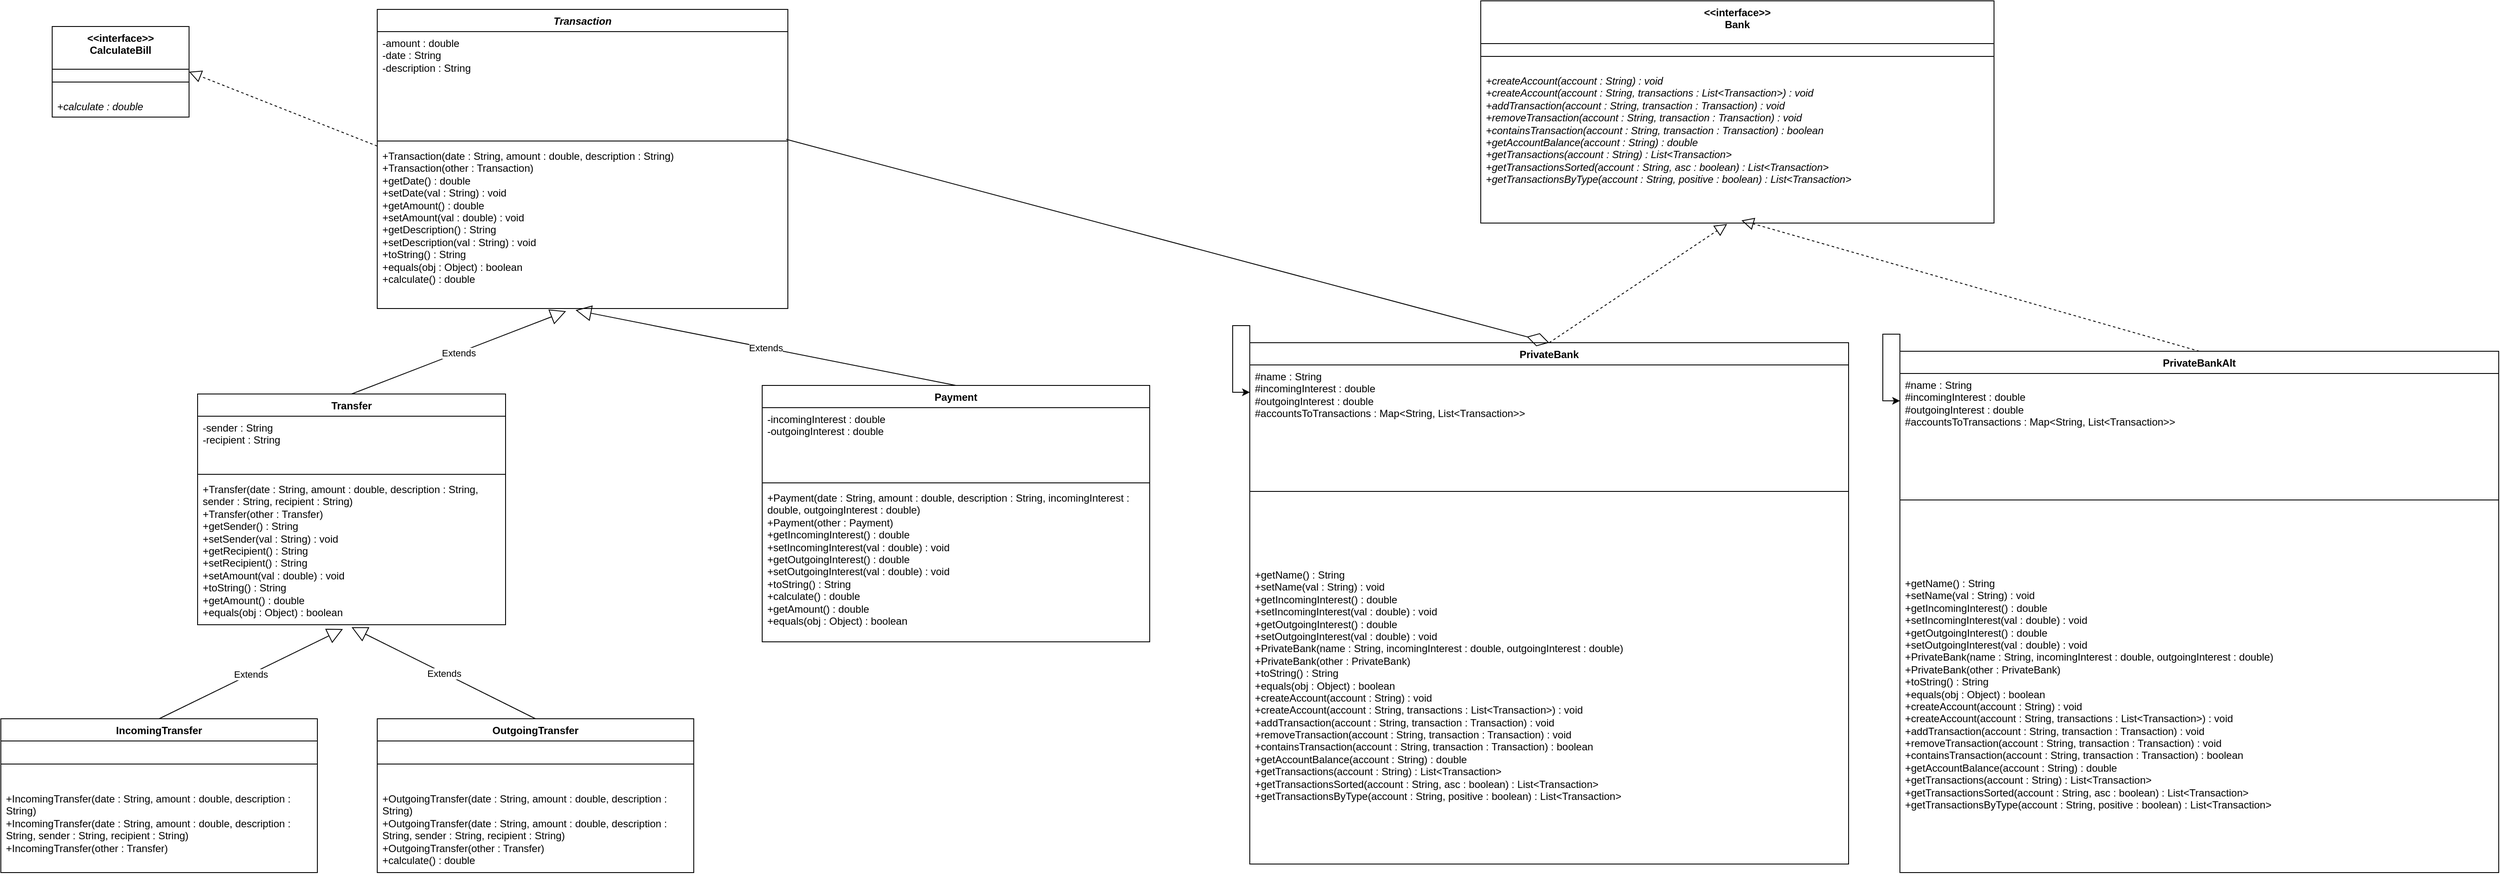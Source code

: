 <mxfile version="24.8.4">
  <diagram name="Seite-1" id="N-1mJAtGzH2dnf0SG0BH">
    <mxGraphModel dx="1434" dy="827" grid="1" gridSize="10" guides="1" tooltips="1" connect="1" arrows="1" fold="1" page="1" pageScale="1" pageWidth="827" pageHeight="1169" math="0" shadow="0">
      <root>
        <mxCell id="0" />
        <mxCell id="1" parent="0" />
        <mxCell id="rgswjQ2tkkSFu81HH5ei-1" value="&amp;lt;&amp;lt;interface&amp;gt;&amp;gt;&lt;div&gt;CalculateBill&lt;/div&gt;" style="swimlane;fontStyle=1;align=center;verticalAlign=top;childLayout=stackLayout;horizontal=1;startSize=50;horizontalStack=0;resizeParent=1;resizeParentMax=0;resizeLast=0;collapsible=1;marginBottom=0;whiteSpace=wrap;html=1;" vertex="1" parent="1">
          <mxGeometry x="80" y="100" width="160" height="106" as="geometry" />
        </mxCell>
        <mxCell id="rgswjQ2tkkSFu81HH5ei-3" value="" style="line;strokeWidth=1;fillColor=none;align=left;verticalAlign=middle;spacingTop=-1;spacingLeft=3;spacingRight=3;rotatable=0;labelPosition=right;points=[];portConstraint=eastwest;strokeColor=inherit;" vertex="1" parent="rgswjQ2tkkSFu81HH5ei-1">
          <mxGeometry y="50" width="160" height="30" as="geometry" />
        </mxCell>
        <mxCell id="rgswjQ2tkkSFu81HH5ei-4" value="+&lt;i&gt;calculate : double&lt;/i&gt;" style="text;strokeColor=none;fillColor=none;align=left;verticalAlign=top;spacingLeft=4;spacingRight=4;overflow=hidden;rotatable=0;points=[[0,0.5],[1,0.5]];portConstraint=eastwest;whiteSpace=wrap;html=1;" vertex="1" parent="rgswjQ2tkkSFu81HH5ei-1">
          <mxGeometry y="80" width="160" height="26" as="geometry" />
        </mxCell>
        <mxCell id="rgswjQ2tkkSFu81HH5ei-10" value="&lt;i&gt;Transaction&lt;/i&gt;" style="swimlane;fontStyle=1;align=center;verticalAlign=top;childLayout=stackLayout;horizontal=1;startSize=26;horizontalStack=0;resizeParent=1;resizeParentMax=0;resizeLast=0;collapsible=1;marginBottom=0;whiteSpace=wrap;html=1;" vertex="1" parent="1">
          <mxGeometry x="460" y="80" width="480" height="350" as="geometry" />
        </mxCell>
        <mxCell id="rgswjQ2tkkSFu81HH5ei-11" value="-amount : double&lt;div&gt;-date : String&lt;/div&gt;&lt;div&gt;-description : String&lt;span style=&quot;white-space: pre;&quot;&gt;&#x9;&lt;/span&gt;&lt;/div&gt;" style="text;strokeColor=none;fillColor=none;align=left;verticalAlign=top;spacingLeft=4;spacingRight=4;overflow=hidden;rotatable=0;points=[[0,0.5],[1,0.5]];portConstraint=eastwest;whiteSpace=wrap;html=1;" vertex="1" parent="rgswjQ2tkkSFu81HH5ei-10">
          <mxGeometry y="26" width="480" height="124" as="geometry" />
        </mxCell>
        <mxCell id="rgswjQ2tkkSFu81HH5ei-12" value="" style="line;strokeWidth=1;fillColor=none;align=left;verticalAlign=middle;spacingTop=-1;spacingLeft=3;spacingRight=3;rotatable=0;labelPosition=right;points=[];portConstraint=eastwest;strokeColor=inherit;" vertex="1" parent="rgswjQ2tkkSFu81HH5ei-10">
          <mxGeometry y="150" width="480" height="8" as="geometry" />
        </mxCell>
        <mxCell id="rgswjQ2tkkSFu81HH5ei-13" value="+Transaction(date : String, amount : double, description : String)&lt;div&gt;+Transaction(other : Transaction)&lt;/div&gt;&lt;div&gt;+getDate() : double&lt;/div&gt;&lt;div&gt;+setDate(val : String) : void&lt;/div&gt;&lt;div&gt;+getAmount() : double&lt;/div&gt;&lt;div&gt;+setAmount(val : double) : void&lt;/div&gt;&lt;div&gt;+getDescription() : String&lt;/div&gt;&lt;div&gt;+setDescription(val : String) : void&lt;/div&gt;&lt;div&gt;+toString() : String&lt;/div&gt;&lt;div&gt;+equals(obj : Object) : boolean&lt;/div&gt;&lt;div&gt;+calculate() : double&lt;/div&gt;&lt;div&gt;&lt;br&gt;&lt;/div&gt;" style="text;strokeColor=none;fillColor=none;align=left;verticalAlign=top;spacingLeft=4;spacingRight=4;overflow=hidden;rotatable=0;points=[[0,0.5],[1,0.5]];portConstraint=eastwest;whiteSpace=wrap;html=1;" vertex="1" parent="rgswjQ2tkkSFu81HH5ei-10">
          <mxGeometry y="158" width="480" height="192" as="geometry" />
        </mxCell>
        <mxCell id="rgswjQ2tkkSFu81HH5ei-14" value="" style="endArrow=block;dashed=1;endFill=0;endSize=12;html=1;rounded=0;exitX=0;exitY=0.01;exitDx=0;exitDy=0;exitPerimeter=0;entryX=1;entryY=0.5;entryDx=0;entryDy=0;" edge="1" parent="1" source="rgswjQ2tkkSFu81HH5ei-13" target="rgswjQ2tkkSFu81HH5ei-1">
          <mxGeometry width="160" relative="1" as="geometry">
            <mxPoint x="630" y="430" as="sourcePoint" />
            <mxPoint x="790" y="430" as="targetPoint" />
          </mxGeometry>
        </mxCell>
        <mxCell id="rgswjQ2tkkSFu81HH5ei-15" value="Transfer" style="swimlane;fontStyle=1;align=center;verticalAlign=top;childLayout=stackLayout;horizontal=1;startSize=26;horizontalStack=0;resizeParent=1;resizeParentMax=0;resizeLast=0;collapsible=1;marginBottom=0;whiteSpace=wrap;html=1;" vertex="1" parent="1">
          <mxGeometry x="250" y="530" width="360" height="270" as="geometry" />
        </mxCell>
        <mxCell id="rgswjQ2tkkSFu81HH5ei-16" value="-sender : String&lt;div&gt;-recipient : String&lt;/div&gt;" style="text;strokeColor=none;fillColor=none;align=left;verticalAlign=top;spacingLeft=4;spacingRight=4;overflow=hidden;rotatable=0;points=[[0,0.5],[1,0.5]];portConstraint=eastwest;whiteSpace=wrap;html=1;" vertex="1" parent="rgswjQ2tkkSFu81HH5ei-15">
          <mxGeometry y="26" width="360" height="64" as="geometry" />
        </mxCell>
        <mxCell id="rgswjQ2tkkSFu81HH5ei-17" value="" style="line;strokeWidth=1;fillColor=none;align=left;verticalAlign=middle;spacingTop=-1;spacingLeft=3;spacingRight=3;rotatable=0;labelPosition=right;points=[];portConstraint=eastwest;strokeColor=inherit;" vertex="1" parent="rgswjQ2tkkSFu81HH5ei-15">
          <mxGeometry y="90" width="360" height="8" as="geometry" />
        </mxCell>
        <mxCell id="rgswjQ2tkkSFu81HH5ei-18" value="+Transfer(date : String, amount : double, description : String, sender : String, recipient : String)&lt;div&gt;+Transfer(other : Transfer)&lt;/div&gt;&lt;div&gt;+getSender() : String&lt;/div&gt;&lt;div&gt;+setSender(val : String) : void&lt;/div&gt;&lt;div&gt;+getRecipient() : String&lt;/div&gt;&lt;div&gt;+setRecipient() : String&lt;/div&gt;&lt;div&gt;+setAmount(val : double) : void&lt;/div&gt;&lt;div&gt;+toString() : String&lt;/div&gt;&lt;div&gt;+getAmount() : double&lt;/div&gt;&lt;div&gt;+equals(obj : Object) : boolean&amp;nbsp;&lt;/div&gt;" style="text;strokeColor=none;fillColor=none;align=left;verticalAlign=top;spacingLeft=4;spacingRight=4;overflow=hidden;rotatable=0;points=[[0,0.5],[1,0.5]];portConstraint=eastwest;whiteSpace=wrap;html=1;" vertex="1" parent="rgswjQ2tkkSFu81HH5ei-15">
          <mxGeometry y="98" width="360" height="172" as="geometry" />
        </mxCell>
        <mxCell id="rgswjQ2tkkSFu81HH5ei-19" value="Payment" style="swimlane;fontStyle=1;align=center;verticalAlign=top;childLayout=stackLayout;horizontal=1;startSize=26;horizontalStack=0;resizeParent=1;resizeParentMax=0;resizeLast=0;collapsible=1;marginBottom=0;whiteSpace=wrap;html=1;" vertex="1" parent="1">
          <mxGeometry x="910" y="520" width="453" height="300" as="geometry" />
        </mxCell>
        <mxCell id="rgswjQ2tkkSFu81HH5ei-20" value="-incomingInterest : double&lt;div&gt;-outgoingInterest : double&lt;/div&gt;" style="text;strokeColor=none;fillColor=none;align=left;verticalAlign=top;spacingLeft=4;spacingRight=4;overflow=hidden;rotatable=0;points=[[0,0.5],[1,0.5]];portConstraint=eastwest;whiteSpace=wrap;html=1;" vertex="1" parent="rgswjQ2tkkSFu81HH5ei-19">
          <mxGeometry y="26" width="453" height="84" as="geometry" />
        </mxCell>
        <mxCell id="rgswjQ2tkkSFu81HH5ei-21" value="" style="line;strokeWidth=1;fillColor=none;align=left;verticalAlign=middle;spacingTop=-1;spacingLeft=3;spacingRight=3;rotatable=0;labelPosition=right;points=[];portConstraint=eastwest;strokeColor=inherit;" vertex="1" parent="rgswjQ2tkkSFu81HH5ei-19">
          <mxGeometry y="110" width="453" height="8" as="geometry" />
        </mxCell>
        <mxCell id="rgswjQ2tkkSFu81HH5ei-22" value="+Payment(date : String, amount : double, description : String, incomingInterest : double, outgoingInterest : double)&lt;div&gt;+Payment(other : Payment)&lt;/div&gt;&lt;div&gt;+getIncomingInterest() : double&lt;/div&gt;&lt;div&gt;+setIncomingInterest(val : double) : void&lt;/div&gt;&lt;div&gt;+getOutgoingInterest() : double&lt;/div&gt;&lt;div&gt;+setOutgoingInterest(val : double) : void&lt;/div&gt;&lt;div&gt;+toString() : String&lt;/div&gt;&lt;div&gt;+calculate() : double&lt;/div&gt;&lt;div&gt;+getAmount() : double&lt;/div&gt;&lt;div&gt;+equals(obj : Object) : boolean&lt;/div&gt;" style="text;strokeColor=none;fillColor=none;align=left;verticalAlign=top;spacingLeft=4;spacingRight=4;overflow=hidden;rotatable=0;points=[[0,0.5],[1,0.5]];portConstraint=eastwest;whiteSpace=wrap;html=1;" vertex="1" parent="rgswjQ2tkkSFu81HH5ei-19">
          <mxGeometry y="118" width="453" height="182" as="geometry" />
        </mxCell>
        <mxCell id="rgswjQ2tkkSFu81HH5ei-23" value="Extends" style="endArrow=block;endSize=16;endFill=0;html=1;rounded=0;exitX=0.5;exitY=0;exitDx=0;exitDy=0;entryX=0.46;entryY=1.016;entryDx=0;entryDy=0;entryPerimeter=0;" edge="1" parent="1" source="rgswjQ2tkkSFu81HH5ei-15" target="rgswjQ2tkkSFu81HH5ei-13">
          <mxGeometry width="160" relative="1" as="geometry">
            <mxPoint x="630" y="430" as="sourcePoint" />
            <mxPoint x="790" y="430" as="targetPoint" />
          </mxGeometry>
        </mxCell>
        <mxCell id="rgswjQ2tkkSFu81HH5ei-24" value="Extends" style="endArrow=block;endSize=16;endFill=0;html=1;rounded=0;exitX=0.5;exitY=0;exitDx=0;exitDy=0;entryX=0.483;entryY=1.01;entryDx=0;entryDy=0;entryPerimeter=0;" edge="1" parent="1" source="rgswjQ2tkkSFu81HH5ei-19" target="rgswjQ2tkkSFu81HH5ei-13">
          <mxGeometry width="160" relative="1" as="geometry">
            <mxPoint x="630" y="430" as="sourcePoint" />
            <mxPoint x="790" y="430" as="targetPoint" />
          </mxGeometry>
        </mxCell>
        <mxCell id="rgswjQ2tkkSFu81HH5ei-25" value="&amp;lt;&amp;lt;interface&amp;gt;&amp;gt;&lt;div&gt;Bank&lt;/div&gt;" style="swimlane;fontStyle=1;align=center;verticalAlign=top;childLayout=stackLayout;horizontal=1;startSize=50;horizontalStack=0;resizeParent=1;resizeParentMax=0;resizeLast=0;collapsible=1;marginBottom=0;whiteSpace=wrap;html=1;" vertex="1" parent="1">
          <mxGeometry x="1750" y="70" width="600" height="260" as="geometry" />
        </mxCell>
        <mxCell id="rgswjQ2tkkSFu81HH5ei-26" value="" style="line;strokeWidth=1;fillColor=none;align=left;verticalAlign=middle;spacingTop=-1;spacingLeft=3;spacingRight=3;rotatable=0;labelPosition=right;points=[];portConstraint=eastwest;strokeColor=inherit;" vertex="1" parent="rgswjQ2tkkSFu81HH5ei-25">
          <mxGeometry y="50" width="600" height="30" as="geometry" />
        </mxCell>
        <mxCell id="rgswjQ2tkkSFu81HH5ei-27" value="&lt;i&gt;+createAccount(account : String) : void&lt;/i&gt;&lt;div&gt;&lt;i&gt;+createAccount(account : String, transactions : List&amp;lt;Transaction&amp;gt;) : void&lt;/i&gt;&lt;/div&gt;&lt;div&gt;&lt;i&gt;+addTransaction(account : String, transaction : Transaction) : void&lt;/i&gt;&lt;/div&gt;&lt;div&gt;&lt;i&gt;+removeTransaction(account : String, transaction : Transaction) : void&lt;/i&gt;&lt;/div&gt;&lt;div&gt;&lt;i&gt;+containsTransaction(account : String, transaction : Transaction) : boolean&lt;/i&gt;&lt;/div&gt;&lt;div&gt;&lt;i&gt;+getAccountBalance(account : String) : double&lt;/i&gt;&lt;/div&gt;&lt;div&gt;&lt;i&gt;+getTransactions(account : String) : List&amp;lt;Transaction&amp;gt;&lt;/i&gt;&lt;/div&gt;&lt;div&gt;&lt;i&gt;+getTransactionsSorted(account : String, asc : boolean) :&amp;nbsp;&lt;/i&gt;&lt;i data-darkreader-inline-color=&quot;&quot; style=&quot;color: rgb(0, 0, 0); --darkreader-inline-color: #e8e6e3;&quot;&gt;List&amp;lt;Transaction&amp;gt;&lt;/i&gt;&lt;/div&gt;&lt;div&gt;&lt;i&gt;+getTransactionsByType(account : String, positive : boolean) :&amp;nbsp;&lt;/i&gt;&lt;i data-darkreader-inline-color=&quot;&quot; style=&quot;color: rgb(0, 0, 0); --darkreader-inline-color: #e8e6e3;&quot;&gt;List&amp;lt;Transaction&amp;gt;&lt;/i&gt;&lt;/div&gt;" style="text;strokeColor=none;fillColor=none;align=left;verticalAlign=top;spacingLeft=4;spacingRight=4;overflow=hidden;rotatable=0;points=[[0,0.5],[1,0.5]];portConstraint=eastwest;whiteSpace=wrap;html=1;" vertex="1" parent="rgswjQ2tkkSFu81HH5ei-25">
          <mxGeometry y="80" width="600" height="180" as="geometry" />
        </mxCell>
        <mxCell id="rgswjQ2tkkSFu81HH5ei-28" value="PrivateBank" style="swimlane;fontStyle=1;align=center;verticalAlign=top;childLayout=stackLayout;horizontal=1;startSize=26;horizontalStack=0;resizeParent=1;resizeParentMax=0;resizeLast=0;collapsible=1;marginBottom=0;whiteSpace=wrap;html=1;" vertex="1" parent="1">
          <mxGeometry x="1480" y="470" width="700" height="610" as="geometry" />
        </mxCell>
        <mxCell id="rgswjQ2tkkSFu81HH5ei-29" value="#name : String&lt;div&gt;#incomingInterest : double&lt;/div&gt;&lt;div&gt;#outgoingInterest : double&lt;/div&gt;&lt;div&gt;#accountsToTransactions : Map&amp;lt;String, List&amp;lt;Transaction&amp;gt;&amp;gt;&lt;/div&gt;&lt;div&gt;&lt;br&gt;&lt;/div&gt;" style="text;strokeColor=none;fillColor=none;align=left;verticalAlign=top;spacingLeft=4;spacingRight=4;overflow=hidden;rotatable=0;points=[[0,0.5],[1,0.5]];portConstraint=eastwest;whiteSpace=wrap;html=1;" vertex="1" parent="rgswjQ2tkkSFu81HH5ei-28">
          <mxGeometry y="26" width="700" height="64" as="geometry" />
        </mxCell>
        <mxCell id="rgswjQ2tkkSFu81HH5ei-30" value="" style="line;strokeWidth=1;fillColor=none;align=left;verticalAlign=middle;spacingTop=-1;spacingLeft=3;spacingRight=3;rotatable=0;labelPosition=right;points=[];portConstraint=eastwest;strokeColor=inherit;" vertex="1" parent="rgswjQ2tkkSFu81HH5ei-28">
          <mxGeometry y="90" width="700" height="168" as="geometry" />
        </mxCell>
        <mxCell id="rgswjQ2tkkSFu81HH5ei-31" value="+getName() : String&lt;div&gt;+setName(val : String) : void&lt;/div&gt;&lt;div&gt;+getIncomingInterest() : double&lt;/div&gt;&lt;div&gt;+setIncomingInterest(val : double) : void&lt;/div&gt;&lt;div&gt;+getOutgoingInterest() : double&lt;/div&gt;&lt;div&gt;+setOutgoingInterest(val : double) : void&lt;/div&gt;&lt;div&gt;+PrivateBank(name : String, incomingInterest : double, outgoingInterest : double)&lt;/div&gt;&lt;div&gt;+PrivateBank(other : PrivateBank)&lt;/div&gt;&lt;div&gt;+toString() : String&lt;/div&gt;&lt;div&gt;+equals(obj : Object) : boolean&lt;/div&gt;&lt;div&gt;+createAccount(account : String) : void&lt;/div&gt;&lt;div&gt;+createAccount(account : String, transactions : List&amp;lt;Transaction&amp;gt;) : void&lt;br&gt;&lt;/div&gt;&lt;div&gt;+addTransaction(account : String, transaction : Transaction) : void&lt;/div&gt;&lt;div&gt;+removeTransaction(account : String, transaction : Transaction) : void&lt;/div&gt;&lt;div&gt;+containsTransaction(account : String, transaction : Transaction) : boolean&lt;/div&gt;&lt;div&gt;+getAccountBalance(account : String) : double&lt;/div&gt;&lt;div&gt;+getTransactions(account : String) : List&amp;lt;Transaction&amp;gt;&lt;/div&gt;&lt;div&gt;+getTransactionsSorted(account : String, asc : boolean) : List&amp;lt;Transaction&amp;gt;&lt;/div&gt;&lt;div&gt;+getTransactionsByType(account : String, positive : boolean) : List&amp;lt;Transaction&amp;gt;&lt;/div&gt;" style="text;strokeColor=none;fillColor=none;align=left;verticalAlign=top;spacingLeft=4;spacingRight=4;overflow=hidden;rotatable=0;points=[[0,0.5],[1,0.5]];portConstraint=eastwest;whiteSpace=wrap;html=1;" vertex="1" parent="rgswjQ2tkkSFu81HH5ei-28">
          <mxGeometry y="258" width="700" height="352" as="geometry" />
        </mxCell>
        <mxCell id="rgswjQ2tkkSFu81HH5ei-32" style="edgeStyle=orthogonalEdgeStyle;rounded=0;orthogonalLoop=1;jettySize=auto;html=1;exitX=0;exitY=0;exitDx=0;exitDy=0;" edge="1" parent="rgswjQ2tkkSFu81HH5ei-28" source="rgswjQ2tkkSFu81HH5ei-28" target="rgswjQ2tkkSFu81HH5ei-29">
          <mxGeometry relative="1" as="geometry" />
        </mxCell>
        <mxCell id="rgswjQ2tkkSFu81HH5ei-33" value="" style="endArrow=block;dashed=1;endFill=0;endSize=12;html=1;rounded=0;exitX=0.5;exitY=0;exitDx=0;exitDy=0;entryX=0.48;entryY=1.006;entryDx=0;entryDy=0;entryPerimeter=0;" edge="1" parent="1" source="rgswjQ2tkkSFu81HH5ei-28" target="rgswjQ2tkkSFu81HH5ei-27">
          <mxGeometry width="160" relative="1" as="geometry">
            <mxPoint x="1380" y="610" as="sourcePoint" />
            <mxPoint x="1540" y="610" as="targetPoint" />
          </mxGeometry>
        </mxCell>
        <mxCell id="rgswjQ2tkkSFu81HH5ei-34" value="PrivateBankAlt" style="swimlane;fontStyle=1;align=center;verticalAlign=top;childLayout=stackLayout;horizontal=1;startSize=26;horizontalStack=0;resizeParent=1;resizeParentMax=0;resizeLast=0;collapsible=1;marginBottom=0;whiteSpace=wrap;html=1;" vertex="1" parent="1">
          <mxGeometry x="2240" y="480" width="700" height="610" as="geometry" />
        </mxCell>
        <mxCell id="rgswjQ2tkkSFu81HH5ei-35" value="#name : String&lt;div&gt;#incomingInterest : double&lt;/div&gt;&lt;div&gt;#outgoingInterest : double&lt;/div&gt;&lt;div&gt;#accountsToTransactions : Map&amp;lt;String, List&amp;lt;Transaction&amp;gt;&amp;gt;&lt;/div&gt;&lt;div&gt;&lt;br&gt;&lt;/div&gt;" style="text;strokeColor=none;fillColor=none;align=left;verticalAlign=top;spacingLeft=4;spacingRight=4;overflow=hidden;rotatable=0;points=[[0,0.5],[1,0.5]];portConstraint=eastwest;whiteSpace=wrap;html=1;" vertex="1" parent="rgswjQ2tkkSFu81HH5ei-34">
          <mxGeometry y="26" width="700" height="64" as="geometry" />
        </mxCell>
        <mxCell id="rgswjQ2tkkSFu81HH5ei-36" value="" style="line;strokeWidth=1;fillColor=none;align=left;verticalAlign=middle;spacingTop=-1;spacingLeft=3;spacingRight=3;rotatable=0;labelPosition=right;points=[];portConstraint=eastwest;strokeColor=inherit;" vertex="1" parent="rgswjQ2tkkSFu81HH5ei-34">
          <mxGeometry y="90" width="700" height="168" as="geometry" />
        </mxCell>
        <mxCell id="rgswjQ2tkkSFu81HH5ei-37" value="+getName() : String&lt;div&gt;+setName(val : String) : void&lt;/div&gt;&lt;div&gt;+getIncomingInterest() : double&lt;/div&gt;&lt;div&gt;+setIncomingInterest(val : double) : void&lt;/div&gt;&lt;div&gt;+getOutgoingInterest() : double&lt;/div&gt;&lt;div&gt;+setOutgoingInterest(val : double) : void&lt;/div&gt;&lt;div&gt;+PrivateBank(name : String, incomingInterest : double, outgoingInterest : double)&lt;/div&gt;&lt;div&gt;+PrivateBank(other : PrivateBank)&lt;/div&gt;&lt;div&gt;+toString() : String&lt;/div&gt;&lt;div&gt;+equals(obj : Object) : boolean&lt;/div&gt;&lt;div&gt;+createAccount(account : String) : void&lt;/div&gt;&lt;div&gt;+createAccount(account : String, transactions : List&amp;lt;Transaction&amp;gt;) : void&lt;br&gt;&lt;/div&gt;&lt;div&gt;+addTransaction(account : String, transaction : Transaction) : void&lt;/div&gt;&lt;div&gt;+removeTransaction(account : String, transaction : Transaction) : void&lt;/div&gt;&lt;div&gt;+containsTransaction(account : String, transaction : Transaction) : boolean&lt;/div&gt;&lt;div&gt;+getAccountBalance(account : String) : double&lt;/div&gt;&lt;div&gt;+getTransactions(account : String) : List&amp;lt;Transaction&amp;gt;&lt;/div&gt;&lt;div&gt;+getTransactionsSorted(account : String, asc : boolean) : List&amp;lt;Transaction&amp;gt;&lt;/div&gt;&lt;div&gt;+getTransactionsByType(account : String, positive : boolean) : List&amp;lt;Transaction&amp;gt;&lt;/div&gt;" style="text;strokeColor=none;fillColor=none;align=left;verticalAlign=top;spacingLeft=4;spacingRight=4;overflow=hidden;rotatable=0;points=[[0,0.5],[1,0.5]];portConstraint=eastwest;whiteSpace=wrap;html=1;" vertex="1" parent="rgswjQ2tkkSFu81HH5ei-34">
          <mxGeometry y="258" width="700" height="352" as="geometry" />
        </mxCell>
        <mxCell id="rgswjQ2tkkSFu81HH5ei-38" style="edgeStyle=orthogonalEdgeStyle;rounded=0;orthogonalLoop=1;jettySize=auto;html=1;exitX=0;exitY=0;exitDx=0;exitDy=0;" edge="1" parent="rgswjQ2tkkSFu81HH5ei-34" source="rgswjQ2tkkSFu81HH5ei-34" target="rgswjQ2tkkSFu81HH5ei-35">
          <mxGeometry relative="1" as="geometry" />
        </mxCell>
        <mxCell id="rgswjQ2tkkSFu81HH5ei-39" value="" style="endArrow=block;dashed=1;endFill=0;endSize=12;html=1;rounded=0;exitX=0.5;exitY=0;exitDx=0;exitDy=0;entryX=0.508;entryY=0.983;entryDx=0;entryDy=0;entryPerimeter=0;" edge="1" parent="1" source="rgswjQ2tkkSFu81HH5ei-34" target="rgswjQ2tkkSFu81HH5ei-27">
          <mxGeometry width="160" relative="1" as="geometry">
            <mxPoint x="1940" y="670" as="sourcePoint" />
            <mxPoint x="2010" y="330" as="targetPoint" />
          </mxGeometry>
        </mxCell>
        <mxCell id="rgswjQ2tkkSFu81HH5ei-40" value="" style="endArrow=diamondThin;endFill=0;endSize=24;html=1;rounded=0;exitX=0.996;exitY=0.25;exitDx=0;exitDy=0;entryX=0.5;entryY=0;entryDx=0;entryDy=0;exitPerimeter=0;" edge="1" parent="1" source="rgswjQ2tkkSFu81HH5ei-12" target="rgswjQ2tkkSFu81HH5ei-28">
          <mxGeometry width="160" relative="1" as="geometry">
            <mxPoint x="620" y="260" as="sourcePoint" />
            <mxPoint x="1320" y="235" as="targetPoint" />
          </mxGeometry>
        </mxCell>
        <mxCell id="rgswjQ2tkkSFu81HH5ei-45" value="IncomingTransfer" style="swimlane;fontStyle=1;align=center;verticalAlign=top;childLayout=stackLayout;horizontal=1;startSize=26;horizontalStack=0;resizeParent=1;resizeParentMax=0;resizeLast=0;collapsible=1;marginBottom=0;whiteSpace=wrap;html=1;" vertex="1" parent="1">
          <mxGeometry x="20" y="910" width="370" height="180" as="geometry" />
        </mxCell>
        <mxCell id="rgswjQ2tkkSFu81HH5ei-47" value="" style="line;strokeWidth=1;fillColor=none;align=left;verticalAlign=middle;spacingTop=-1;spacingLeft=3;spacingRight=3;rotatable=0;labelPosition=right;points=[];portConstraint=eastwest;strokeColor=inherit;" vertex="1" parent="rgswjQ2tkkSFu81HH5ei-45">
          <mxGeometry y="26" width="370" height="54" as="geometry" />
        </mxCell>
        <mxCell id="rgswjQ2tkkSFu81HH5ei-48" value="+IncomingTransfer(date : String, amount : double, description : String)&amp;nbsp;&lt;div&gt;+IncomingTransfer(date : String, amount : double, description : String, sender : String, recipient : String)&lt;/div&gt;&lt;div&gt;+IncomingTransfer(other : Transfer)&lt;/div&gt;" style="text;strokeColor=none;fillColor=none;align=left;verticalAlign=top;spacingLeft=4;spacingRight=4;overflow=hidden;rotatable=0;points=[[0,0.5],[1,0.5]];portConstraint=eastwest;whiteSpace=wrap;html=1;" vertex="1" parent="rgswjQ2tkkSFu81HH5ei-45">
          <mxGeometry y="80" width="370" height="100" as="geometry" />
        </mxCell>
        <mxCell id="rgswjQ2tkkSFu81HH5ei-49" value="OutgoingTransfer" style="swimlane;fontStyle=1;align=center;verticalAlign=top;childLayout=stackLayout;horizontal=1;startSize=26;horizontalStack=0;resizeParent=1;resizeParentMax=0;resizeLast=0;collapsible=1;marginBottom=0;whiteSpace=wrap;html=1;" vertex="1" parent="1">
          <mxGeometry x="460" y="910" width="370" height="180" as="geometry" />
        </mxCell>
        <mxCell id="rgswjQ2tkkSFu81HH5ei-50" value="" style="line;strokeWidth=1;fillColor=none;align=left;verticalAlign=middle;spacingTop=-1;spacingLeft=3;spacingRight=3;rotatable=0;labelPosition=right;points=[];portConstraint=eastwest;strokeColor=inherit;" vertex="1" parent="rgswjQ2tkkSFu81HH5ei-49">
          <mxGeometry y="26" width="370" height="54" as="geometry" />
        </mxCell>
        <mxCell id="rgswjQ2tkkSFu81HH5ei-51" value="+OutgoingTransfer(date : String, amount : double, description : String)&amp;nbsp;&lt;div&gt;+OutgoingTransfer(date : String, amount : double, description : String, sender : String, recipient : String)&lt;/div&gt;&lt;div&gt;+OutgoingTransfer(other : Transfer)&lt;/div&gt;&lt;div&gt;+calculate() : double&lt;/div&gt;" style="text;strokeColor=none;fillColor=none;align=left;verticalAlign=top;spacingLeft=4;spacingRight=4;overflow=hidden;rotatable=0;points=[[0,0.5],[1,0.5]];portConstraint=eastwest;whiteSpace=wrap;html=1;" vertex="1" parent="rgswjQ2tkkSFu81HH5ei-49">
          <mxGeometry y="80" width="370" height="100" as="geometry" />
        </mxCell>
        <mxCell id="rgswjQ2tkkSFu81HH5ei-53" value="Extends" style="endArrow=block;endSize=16;endFill=0;html=1;rounded=0;exitX=0.5;exitY=0;exitDx=0;exitDy=0;entryX=0.472;entryY=1.029;entryDx=0;entryDy=0;entryPerimeter=0;" edge="1" parent="1" source="rgswjQ2tkkSFu81HH5ei-45" target="rgswjQ2tkkSFu81HH5ei-18">
          <mxGeometry width="160" relative="1" as="geometry">
            <mxPoint x="580" y="770" as="sourcePoint" />
            <mxPoint x="740" y="770" as="targetPoint" />
          </mxGeometry>
        </mxCell>
        <mxCell id="rgswjQ2tkkSFu81HH5ei-54" value="Extends" style="endArrow=block;endSize=16;endFill=0;html=1;rounded=0;exitX=0.5;exitY=0;exitDx=0;exitDy=0;entryX=0.5;entryY=1.017;entryDx=0;entryDy=0;entryPerimeter=0;" edge="1" parent="1" source="rgswjQ2tkkSFu81HH5ei-49" target="rgswjQ2tkkSFu81HH5ei-18">
          <mxGeometry width="160" relative="1" as="geometry">
            <mxPoint x="580" y="770" as="sourcePoint" />
            <mxPoint x="740" y="770" as="targetPoint" />
          </mxGeometry>
        </mxCell>
      </root>
    </mxGraphModel>
  </diagram>
</mxfile>
